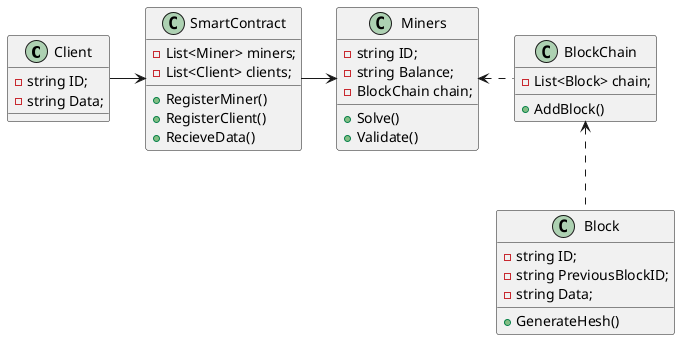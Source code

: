 @startuml component


class Client {
  - string ID;
  - string Data;
}

class SmartContract {
  - List<Miner> miners;
  - List<Client> clients;
  + RegisterMiner() 
  + RegisterClient()
  + RecieveData()
}

class Miners {
 - string ID;
 - string Balance;
 - BlockChain chain;
 + Solve()
 + Validate()
}

class BlockChain{
    - List<Block> chain;
    + AddBlock()
}

class Block{
    - string ID;
    - string PreviousBlockID;
    - string Data;
    + GenerateHesh()
}
Client -right-> SmartContract
SmartContract -right-> Miners

Block .up.> BlockChain
BlockChain .left.> Miners 
@enduml